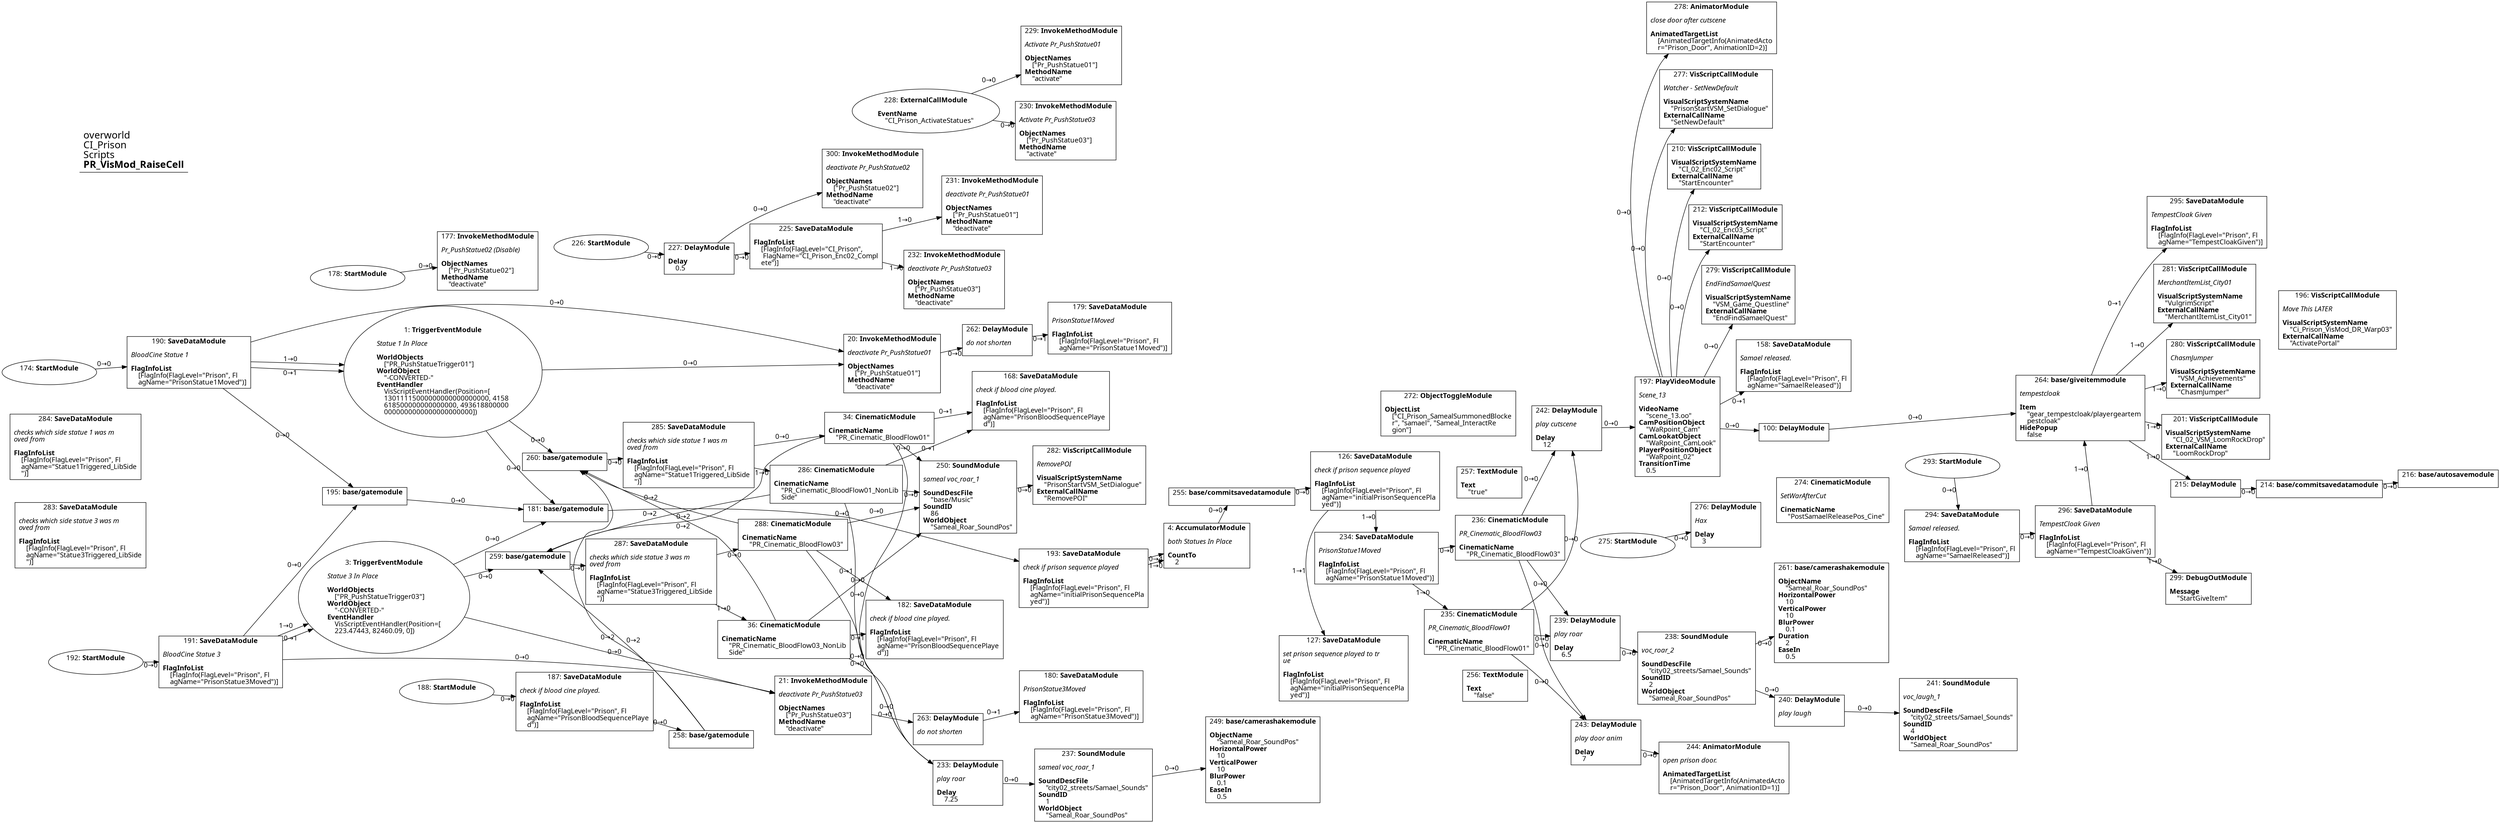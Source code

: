 digraph {
    layout = fdp;
    overlap = prism;
    sep = "+16";
    splines = spline;

    node [ shape = box ];

    graph [ fontname = "Segoe UI" ];
    node [ fontname = "Segoe UI" ];
    edge [ fontname = "Segoe UI" ];

    1 [ label = <1: <b>TriggerEventModule</b><br/><br/><i>Statue 1 In Place<br align="left"/></i><br align="left"/><b>WorldObjects</b><br align="left"/>    [&quot;PR_PushStatueTrigger01&quot;]<br align="left"/><b>WorldObject</b><br align="left"/>    &quot;-CONVERTED-&quot;<br align="left"/><b>EventHandler</b><br align="left"/>    VisScriptEventHandler(Position=[<br align="left"/>    13011115000000000000000000, 4158<br align="left"/>    618500000000000000, 493618800000<br align="left"/>    0000000000000000000000])<br align="left"/>> ];
    1 [ shape = oval ]
    1 [ pos = "-1.9610001,-0.089!" ];
    1 -> 20 [ label = "0→0" ];
    1 -> 181 [ label = "0→0" ];
    1 -> 260 [ label = "0→0" ];

    3 [ label = <3: <b>TriggerEventModule</b><br/><br/><i>Statue 3 In Place<br align="left"/></i><br align="left"/><b>WorldObjects</b><br align="left"/>    [&quot;PR_PushStatueTrigger03&quot;]<br align="left"/><b>WorldObject</b><br align="left"/>    &quot;-CONVERTED-&quot;<br align="left"/><b>EventHandler</b><br align="left"/>    VisScriptEventHandler(Position=[<br align="left"/>    223.47443, 82460.09, 0])<br align="left"/>> ];
    3 [ shape = oval ]
    3 [ pos = "-1.9720001,-0.47700003!" ];
    3 -> 21 [ label = "0→0" ];
    3 -> 181 [ label = "0→0" ];
    3 -> 259 [ label = "0→0" ];

    4 [ label = <4: <b>AccumulatorModule</b><br/><br/><i>both Statues In Place<br align="left"/></i><br align="left"/><b>CountTo</b><br align="left"/>    2<br align="left"/>> ];
    4 [ pos = "0.09900001,-0.36!" ];
    4 -> 255 [ label = "0→0" ];

    20 [ label = <20: <b>InvokeMethodModule</b><br/><br/><i>deactivate Pr_PushStatue01<br align="left"/></i><br align="left"/><b>ObjectNames</b><br align="left"/>    [&quot;Pr_PushStatue01&quot;]<br align="left"/><b>MethodName</b><br align="left"/>    &quot;deactivate&quot;<br align="left"/>> ];
    20 [ pos = "-0.684,-0.013!" ];
    20 -> 262 [ label = "0→0" ];

    21 [ label = <21: <b>InvokeMethodModule</b><br/><br/><i>deactivate Pr_PushStatue03<br align="left"/></i><br align="left"/><b>ObjectNames</b><br align="left"/>    [&quot;Pr_PushStatue03&quot;]<br align="left"/><b>MethodName</b><br align="left"/>    &quot;deactivate&quot;<br align="left"/>> ];
    21 [ pos = "-0.68100005,-0.63600004!" ];
    21 -> 263 [ label = "0→0" ];

    34 [ label = <34: <b>CinematicModule</b><br/><br/><b>CinematicName</b><br align="left"/>    &quot;PR_Cinematic_BloodFlow01&quot;<br align="left"/>> ];
    34 [ pos = "-0.90200007,-0.11000001!" ];
    34 -> 168 [ label = "0→1" ];
    34 -> 233 [ label = "0→0" ];
    34 -> 250 [ label = "0→0" ];
    34 -> 259 [ label = "0→2" ];

    36 [ label = <36: <b>CinematicModule</b><br/><br/><b>CinematicName</b><br align="left"/>    &quot;PR_Cinematic_BloodFlow03_NonLib<br align="left"/>    Side&quot;<br align="left"/>> ];
    36 [ pos = "-0.901,-0.53400004!" ];
    36 -> 182 [ label = "0→1" ];
    36 -> 233 [ label = "0→0" ];
    36 -> 250 [ label = "0→0" ];
    36 -> 260 [ label = "0→2" ];

    100 [ label = <100: <b>DelayModule</b><br/><br/>> ];
    100 [ pos = "1.8050001,-0.07300001!" ];
    100 -> 264 [ label = "0→0" ];

    126 [ label = <126: <b>SaveDataModule</b><br/><br/><i>check if prison sequence played<br align="left"/></i><br align="left"/><b>FlagInfoList</b><br align="left"/>    [FlagInfo(FlagLevel=&quot;Prison&quot;, Fl<br align="left"/>    agName=&quot;initialPrisonSequencePla<br align="left"/>    yed&quot;)]<br align="left"/>> ];
    126 [ pos = "0.517,-0.36!" ];
    126 -> 127 [ label = "1→1" ];
    126 -> 234 [ label = "1→0" ];

    127 [ label = <127: <b>SaveDataModule</b><br/><br/><i>set prison sequence played to tr<br align="left"/>ue<br align="left"/></i><br align="left"/><b>FlagInfoList</b><br align="left"/>    [FlagInfo(FlagLevel=&quot;Prison&quot;, Fl<br align="left"/>    agName=&quot;initialPrisonSequencePla<br align="left"/>    yed&quot;)]<br align="left"/>> ];
    127 [ pos = "0.754,-0.565!" ];

    158 [ label = <158: <b>SaveDataModule</b><br/><br/><i>Samael released.<br align="left"/></i><br align="left"/><b>FlagInfoList</b><br align="left"/>    [FlagInfo(FlagLevel=&quot;Prison&quot;, Fl<br align="left"/>    agName=&quot;SamaelReleased&quot;)]<br align="left"/>> ];
    158 [ pos = "1.8030001,0.085!" ];

    168 [ label = <168: <b>SaveDataModule</b><br/><br/><i>check if blood cine played.<br align="left"/></i><br align="left"/><b>FlagInfoList</b><br align="left"/>    [FlagInfo(FlagLevel=&quot;Prison&quot;, Fl<br align="left"/>    agName=&quot;PrisonBloodSequencePlaye<br align="left"/>    d&quot;)]<br align="left"/>> ];
    168 [ pos = "-0.316,-0.14400001!" ];

    174 [ label = <174: <b>StartModule</b><br/><br/>> ];
    174 [ shape = oval ]
    174 [ pos = "-2.6200001,-0.014!" ];
    174 -> 190 [ label = "0→0" ];

    177 [ label = <177: <b>InvokeMethodModule</b><br/><br/><i>Pr_PushStatue02 (Disable)<br align="left"/></i><br align="left"/><b>ObjectNames</b><br align="left"/>    [&quot;Pr_PushStatue02&quot;]<br align="left"/><b>MethodName</b><br align="left"/>    &quot;deactivate&quot;<br align="left"/>> ];
    177 [ pos = "-1.4870001,0.268!" ];

    178 [ label = <178: <b>StartModule</b><br/><br/>> ];
    178 [ shape = oval ]
    178 [ pos = "-1.6610001,0.268!" ];
    178 -> 177 [ label = "0→0" ];

    179 [ label = <179: <b>SaveDataModule</b><br/><br/><i>PrisonStatue1Moved<br align="left"/></i><br align="left"/><b>FlagInfoList</b><br align="left"/>    [FlagInfo(FlagLevel=&quot;Prison&quot;, Fl<br align="left"/>    agName=&quot;PrisonStatue1Moved&quot;)]<br align="left"/>> ];
    179 [ pos = "-0.24700001,0.010000001!" ];

    180 [ label = <180: <b>SaveDataModule</b><br/><br/><i>PrisonStatue3Moved<br align="left"/></i><br align="left"/><b>FlagInfoList</b><br align="left"/>    [FlagInfo(FlagLevel=&quot;Prison&quot;, Fl<br align="left"/>    agName=&quot;PrisonStatue3Moved&quot;)]<br align="left"/>> ];
    180 [ pos = "-0.20500001,-0.61300004!" ];

    181 [ label = <181: <b>base/gatemodule</b><br/><br/>> ];
    181 [ pos = "-1.58,-0.36600003!" ];
    181 -> 193 [ label = "0→0" ];

    182 [ label = <182: <b>SaveDataModule</b><br/><br/><i>check if blood cine played.<br align="left"/></i><br align="left"/><b>FlagInfoList</b><br align="left"/>    [FlagInfo(FlagLevel=&quot;Prison&quot;, Fl<br align="left"/>    agName=&quot;PrisonBloodSequencePlaye<br align="left"/>    d&quot;)]<br align="left"/>> ];
    182 [ pos = "-0.323,-0.45400003!" ];

    187 [ label = <187: <b>SaveDataModule</b><br/><br/><i>check if blood cine played.<br align="left"/></i><br align="left"/><b>FlagInfoList</b><br align="left"/>    [FlagInfo(FlagLevel=&quot;Prison&quot;, Fl<br align="left"/>    agName=&quot;PrisonBloodSequencePlaye<br align="left"/>    d&quot;)]<br align="left"/>> ];
    187 [ pos = "-1.7680001,-0.75600004!" ];
    187 -> 258 [ label = "0→0" ];

    188 [ label = <188: <b>StartModule</b><br/><br/>> ];
    188 [ shape = oval ]
    188 [ pos = "-1.9710001,-0.75600004!" ];
    188 -> 187 [ label = "0→0" ];

    190 [ label = <190: <b>SaveDataModule</b><br/><br/><i>BloodCine Statue 1<br align="left"/></i><br align="left"/><b>FlagInfoList</b><br align="left"/>    [FlagInfo(FlagLevel=&quot;Prison&quot;, Fl<br align="left"/>    agName=&quot;PrisonStatue1Moved&quot;)]<br align="left"/>> ];
    190 [ pos = "-2.319,-0.014!" ];
    190 -> 20 [ label = "0→0" ];
    190 -> 1 [ label = "1→0" ];
    190 -> 1 [ label = "0→1" ];
    190 -> 195 [ label = "0→0" ];

    191 [ label = <191: <b>SaveDataModule</b><br/><br/><i>BloodCine Statue 3<br align="left"/></i><br align="left"/><b>FlagInfoList</b><br align="left"/>    [FlagInfo(FlagLevel=&quot;Prison&quot;, Fl<br align="left"/>    agName=&quot;PrisonStatue3Moved&quot;)]<br align="left"/>> ];
    191 [ pos = "-2.306,-0.63600004!" ];
    191 -> 21 [ label = "0→0" ];
    191 -> 3 [ label = "1→0" ];
    191 -> 3 [ label = "0→1" ];
    191 -> 195 [ label = "0→0" ];

    192 [ label = <192: <b>StartModule</b><br/><br/>> ];
    192 [ shape = oval ]
    192 [ pos = "-2.6100001,-0.63600004!" ];
    192 -> 191 [ label = "0→0" ];

    193 [ label = <193: <b>SaveDataModule</b><br/><br/><i>check if prison sequence played<br align="left"/></i><br align="left"/><b>FlagInfoList</b><br align="left"/>    [FlagInfo(FlagLevel=&quot;Prison&quot;, Fl<br align="left"/>    agName=&quot;initialPrisonSequencePla<br align="left"/>    yed&quot;)]<br align="left"/>> ];
    193 [ pos = "-0.13700001,-0.36600003!" ];
    193 -> 4 [ label = "0→4" ];
    193 -> 4 [ label = "1→0" ];

    195 [ label = <195: <b>base/gatemodule</b><br/><br/>> ];
    195 [ pos = "-2.071,-0.326!" ];
    195 -> 181 [ label = "0→0" ];

    196 [ label = <196: <b>VisScriptCallModule</b><br/><br/><i>Move This LATER<br align="left"/></i><br align="left"/><b>VisualScriptSystemName</b><br align="left"/>    &quot;Ci_Prison_VisMod_DR_Warp03&quot;<br align="left"/><b>ExternalCallName</b><br align="left"/>    &quot;ActivatePortal&quot;<br align="left"/>> ];
    196 [ pos = "2.9290001,0.05!" ];

    197 [ label = <197: <b>PlayVideoModule</b><br/><br/><i>Scene_13<br align="left"/></i><br align="left"/><b>VideoName</b><br align="left"/>    &quot;scene_13.oo&quot;<br align="left"/><b>CamPositionObject</b><br align="left"/>    &quot;WaRpoint_Cam&quot;<br align="left"/><b>CamLookatObject</b><br align="left"/>    &quot;WaRpoint_CamLook&quot;<br align="left"/><b>PlayerPositionObject</b><br align="left"/>    &quot;WaRpoint_02&quot;<br align="left"/><b>TransitionTime</b><br align="left"/>    0.5<br align="left"/>> ];
    197 [ pos = "1.531,-0.07300001!" ];
    197 -> 100 [ label = "0→0" ];
    197 -> 210 [ label = "0→0" ];
    197 -> 212 [ label = "0→0" ];
    197 -> 277 [ label = "0→0" ];
    197 -> 278 [ label = "0→0" ];
    197 -> 279 [ label = "0→0" ];
    197 -> 158 [ label = "0→1" ];

    201 [ label = <201: <b>VisScriptCallModule</b><br/><br/><b>VisualScriptSystemName</b><br align="left"/>    &quot;CI_02_VSM_LoomRockDrop&quot;<br align="left"/><b>ExternalCallName</b><br align="left"/>    &quot;LoomRockDrop&quot;<br align="left"/>> ];
    201 [ pos = "2.6950002,-0.096!" ];

    210 [ label = <210: <b>VisScriptCallModule</b><br/><br/><b>VisualScriptSystemName</b><br align="left"/>    &quot;CI_02_Enc02_Script&quot;<br align="left"/><b>ExternalCallName</b><br align="left"/>    &quot;StartEncounter&quot;<br align="left"/>> ];
    210 [ pos = "1.8010001,0.33400002!" ];

    212 [ label = <212: <b>VisScriptCallModule</b><br/><br/><b>VisualScriptSystemName</b><br align="left"/>    &quot;CI_02_Enc03_Script&quot;<br align="left"/><b>ExternalCallName</b><br align="left"/>    &quot;StartEncounter&quot;<br align="left"/>> ];
    212 [ pos = "1.8000001,0.26200002!" ];

    214 [ label = <214: <b>base/commitsavedatamodule</b><br/><br/>> ];
    214 [ pos = "2.858,-0.185!" ];
    214 -> 216 [ label = "0→0" ];

    215 [ label = <215: <b>DelayModule</b><br/><br/>> ];
    215 [ pos = "2.6920002,-0.185!" ];
    215 -> 214 [ label = "0→0" ];

    216 [ label = <216: <b>base/autosavemodule</b><br/><br/>> ];
    216 [ pos = "3.1030002,-0.185!" ];

    225 [ label = <225: <b>SaveDataModule</b><br/><br/><b>FlagInfoList</b><br align="left"/>    [FlagInfo(FlagLevel=&quot;CI_Prison&quot;,<br align="left"/>     FlagName=&quot;CI_Prison_Enc02_Compl<br align="left"/>    ete&quot;)]<br align="left"/>> ];
    225 [ pos = "-0.85600007,0.29900002!" ];
    225 -> 231 [ label = "1→0" ];
    225 -> 232 [ label = "1→0" ];

    226 [ label = <226: <b>StartModule</b><br/><br/>> ];
    226 [ shape = oval ]
    226 [ pos = "-1.2080001,0.29900002!" ];
    226 -> 227 [ label = "0→0" ];

    227 [ label = <227: <b>DelayModule</b><br/><br/><b>Delay</b><br align="left"/>    0.5<br align="left"/>> ];
    227 [ pos = "-1.044,0.29900002!" ];
    227 -> 225 [ label = "0→0" ];
    227 -> 300 [ label = "0→0" ];

    228 [ label = <228: <b>ExternalCallModule</b><br/><br/><b>EventName</b><br align="left"/>    &quot;CI_Prison_ActivateStatues&quot;<br align="left"/>> ];
    228 [ shape = oval ]
    228 [ pos = "-0.89500004,0.669!" ];
    228 -> 229 [ label = "0→0" ];
    228 -> 230 [ label = "0→0" ];

    229 [ label = <229: <b>InvokeMethodModule</b><br/><br/><i>Activate Pr_PushStatue01<br align="left"/></i><br align="left"/><b>ObjectNames</b><br align="left"/>    [&quot;Pr_PushStatue01&quot;]<br align="left"/><b>MethodName</b><br align="left"/>    &quot;activate&quot;<br align="left"/>> ];
    229 [ pos = "-0.54200006,0.768!" ];

    230 [ label = <230: <b>InvokeMethodModule</b><br/><br/><i>Activate Pr_PushStatue03<br align="left"/></i><br align="left"/><b>ObjectNames</b><br align="left"/>    [&quot;Pr_PushStatue03&quot;]<br align="left"/><b>MethodName</b><br align="left"/>    &quot;activate&quot;<br align="left"/>> ];
    230 [ pos = "-0.544,0.59900004!" ];

    231 [ label = <231: <b>InvokeMethodModule</b><br/><br/><i>deactivate Pr_PushStatue01<br align="left"/></i><br align="left"/><b>ObjectNames</b><br align="left"/>    [&quot;Pr_PushStatue01&quot;]<br align="left"/><b>MethodName</b><br align="left"/>    &quot;deactivate&quot;<br align="left"/>> ];
    231 [ pos = "-0.58100003,0.36900002!" ];

    232 [ label = <232: <b>InvokeMethodModule</b><br/><br/><i>deactivate Pr_PushStatue03<br align="left"/></i><br align="left"/><b>ObjectNames</b><br align="left"/>    [&quot;Pr_PushStatue03&quot;]<br align="left"/><b>MethodName</b><br align="left"/>    &quot;deactivate&quot;<br align="left"/>> ];
    232 [ pos = "-0.58100003,0.192!" ];

    233 [ label = <233: <b>DelayModule</b><br/><br/><i>play roar<br align="left"/></i><br align="left"/><b>Delay</b><br align="left"/>    7.25<br align="left"/>> ];
    233 [ pos = "-0.286,-0.822!" ];
    233 -> 237 [ label = "0→0" ];

    234 [ label = <234: <b>SaveDataModule</b><br/><br/><i>PrisonStatue1Moved<br align="left"/></i><br align="left"/><b>FlagInfoList</b><br align="left"/>    [FlagInfo(FlagLevel=&quot;Prison&quot;, Fl<br align="left"/>    agName=&quot;PrisonStatue1Moved&quot;)]<br align="left"/>> ];
    234 [ pos = "0.74100006,-0.38300002!" ];
    234 -> 236 [ label = "0→0" ];
    234 -> 235 [ label = "1→0" ];

    235 [ label = <235: <b>CinematicModule</b><br/><br/><i>PR_Cinematic_BloodFlow01<br align="left"/></i><br align="left"/><b>CinematicName</b><br align="left"/>    &quot;PR_Cinematic_BloodFlow01&quot;<br align="left"/>> ];
    235 [ pos = "0.98600006,-0.47700003!" ];
    235 -> 239 [ label = "0→0" ];
    235 -> 242 [ label = "0→0" ];
    235 -> 243 [ label = "0→0" ];

    236 [ label = <236: <b>CinematicModule</b><br/><br/><i>PR_Cinematic_BloodFlow03<br align="left"/></i><br align="left"/><b>CinematicName</b><br align="left"/>    &quot;PR_Cinematic_BloodFlow03&quot;<br align="left"/>> ];
    236 [ pos = "0.98700005,-0.30800003!" ];
    236 -> 239 [ label = "0→0" ];
    236 -> 242 [ label = "0→0" ];
    236 -> 243 [ label = "0→0" ];

    237 [ label = <237: <b>SoundModule</b><br/><br/><i>sameal voc_roar_1<br align="left"/></i><br align="left"/><b>SoundDescFile</b><br align="left"/>    &quot;city02_streets/Samael_Sounds&quot;<br align="left"/><b>SoundID</b><br align="left"/>    1<br align="left"/><b>WorldObject</b><br align="left"/>    &quot;Sameal_Roar_SoundPos&quot;<br align="left"/>> ];
    237 [ pos = "-0.13100001,-0.822!" ];
    237 -> 249 [ label = "0→0" ];

    238 [ label = <238: <b>SoundModule</b><br/><br/><i>voc_roar_2<br align="left"/></i><br align="left"/><b>SoundDescFile</b><br align="left"/>    &quot;city02_streets/Samael_Sounds&quot;<br align="left"/><b>SoundID</b><br align="left"/>    2<br align="left"/><b>WorldObject</b><br align="left"/>    &quot;Sameal_Roar_SoundPos&quot;<br align="left"/>> ];
    238 [ pos = "1.4350001,-0.441!" ];
    238 -> 240 [ label = "0→0" ];
    238 -> 261 [ label = "0→0" ];

    239 [ label = <239: <b>DelayModule</b><br/><br/><i>play roar<br align="left"/></i><br align="left"/><b>Delay</b><br align="left"/>    6.5<br align="left"/>> ];
    239 [ pos = "1.2850001,-0.441!" ];
    239 -> 238 [ label = "0→0" ];

    240 [ label = <240: <b>DelayModule</b><br/><br/><i>play laugh<br align="left"/></i><br align="left"/>> ];
    240 [ pos = "1.636,-0.441!" ];
    240 -> 241 [ label = "0→0" ];

    241 [ label = <241: <b>SoundModule</b><br/><br/><i>voc_laugh_1<br align="left"/></i><br align="left"/><b>SoundDescFile</b><br align="left"/>    &quot;city02_streets/Samael_Sounds&quot;<br align="left"/><b>SoundID</b><br align="left"/>    4<br align="left"/><b>WorldObject</b><br align="left"/>    &quot;Sameal_Roar_SoundPos&quot;<br align="left"/>> ];
    241 [ pos = "1.784,-0.441!" ];

    242 [ label = <242: <b>DelayModule</b><br/><br/><i>play cutscene<br align="left"/></i><br align="left"/><b>Delay</b><br align="left"/>    12<br align="left"/>> ];
    242 [ pos = "1.2980001,-0.07300001!" ];
    242 -> 197 [ label = "0→0" ];

    243 [ label = <243: <b>DelayModule</b><br/><br/><i>play door anim<br align="left"/></i><br align="left"/><b>Delay</b><br align="left"/>    7<br align="left"/>> ];
    243 [ pos = "1.2980001,-0.646!" ];
    243 -> 244 [ label = "0→0" ];

    244 [ label = <244: <b>AnimatorModule</b><br/><br/><i>open prison door.<br align="left"/></i><br align="left"/><b>AnimatedTargetList</b><br align="left"/>    [AnimatedTargetInfo(AnimatedActo<br align="left"/>    r=&quot;Prison_Door&quot;, AnimationID=1)]<br align="left"/>> ];
    244 [ pos = "1.457,-0.646!" ];

    249 [ label = <249: <b>base/camerashakemodule</b><br/><br/><b>ObjectName</b><br align="left"/>    &quot;Sameal_Roar_SoundPos&quot;<br align="left"/><b>HorizontalPower</b><br align="left"/>    10<br align="left"/><b>VerticalPower</b><br align="left"/>    10<br align="left"/><b>BlurPower</b><br align="left"/>    0.1<br align="left"/><b>EaseIn</b><br align="left"/>    0.5<br align="left"/>> ];
    249 [ pos = "0.061000004,-0.822!" ];

    250 [ label = <250: <b>SoundModule</b><br/><br/><i>sameal voc_roar_1<br align="left"/></i><br align="left"/><b>SoundDescFile</b><br align="left"/>    &quot;base/Music&quot;<br align="left"/><b>SoundID</b><br align="left"/>    86<br align="left"/><b>WorldObject</b><br align="left"/>    &quot;Sameal_Roar_SoundPos&quot;<br align="left"/>> ];
    250 [ pos = "-0.34300002,-0.289!" ];
    250 -> 282 [ label = "0→0" ];

    255 [ label = <255: <b>base/commitsavedatamodule</b><br/><br/>> ];
    255 [ pos = "0.30900002,-0.36!" ];
    255 -> 126 [ label = "0→0" ];

    256 [ label = <256: <b>TextModule</b><br/><br/><b>Text</b><br align="left"/>    &quot;false&quot;<br align="left"/>> ];
    256 [ pos = "0.98800004,-0.60200006!" ];

    257 [ label = <257: <b>TextModule</b><br/><br/><b>Text</b><br align="left"/>    &quot;true&quot;<br align="left"/>> ];
    257 [ pos = "0.98700005,-0.216!" ];

    258 [ label = <258: <b>base/gatemodule</b><br/><br/>> ];
    258 [ pos = "-1.5380001,-0.75600004!" ];
    258 -> 259 [ label = "0→2" ];
    258 -> 260 [ label = "0→2" ];

    259 [ label = <259: <b>base/gatemodule</b><br/><br/>> ];
    259 [ pos = "-1.36,-0.476!" ];
    259 -> 287 [ label = "0→0" ];

    260 [ label = <260: <b>base/gatemodule</b><br/><br/>> ];
    260 [ pos = "-1.3610001,-0.16600001!" ];
    260 -> 285 [ label = "0→0" ];

    261 [ label = <261: <b>base/camerashakemodule</b><br/><br/><b>ObjectName</b><br align="left"/>    &quot;Sameal_Roar_SoundPos&quot;<br align="left"/><b>HorizontalPower</b><br align="left"/>    10<br align="left"/><b>VerticalPower</b><br align="left"/>    10<br align="left"/><b>BlurPower</b><br align="left"/>    0.1<br align="left"/><b>Duration</b><br align="left"/>    2<br align="left"/><b>EaseIn</b><br align="left"/>    0.5<br align="left"/>> ];
    261 [ pos = "1.651,-0.33800003!" ];

    262 [ label = <262: <b>DelayModule</b><br/><br/><i>do not shorten<br align="left"/></i><br align="left"/>> ];
    262 [ pos = "-0.46300003,-0.013!" ];
    262 -> 179 [ label = "0→1" ];

    263 [ label = <263: <b>DelayModule</b><br/><br/><i>do not shorten<br align="left"/></i><br align="left"/>> ];
    263 [ pos = "-0.349,-0.63600004!" ];
    263 -> 180 [ label = "0→1" ];

    264 [ label = <264: <b>base/giveitemmodule</b><br/><br/><i>tempestcloak<br align="left"/></i><br align="left"/><b>Item</b><br align="left"/>    &quot;gear_tempestcloak/playergeartem<br align="left"/>    pestcloak&quot;<br align="left"/><b>HidePopup</b><br align="left"/>    false<br align="left"/>> ];
    264 [ pos = "2.456,-0.07300001!" ];
    264 -> 201 [ label = "1→0" ];
    264 -> 280 [ label = "1→0" ];
    264 -> 281 [ label = "1→0" ];
    264 -> 215 [ label = "1→0" ];
    264 -> 295 [ label = "0→1" ];

    272 [ label = <272: <b>ObjectToggleModule</b><br/><br/><b>ObjectList</b><br align="left"/>    [&quot;CI_Prison_SamealSummonedBlocke<br align="left"/>    r&quot;, &quot;samael&quot;, &quot;Sameal_InteractRe<br align="left"/>    gion&quot;]<br align="left"/>> ];
    272 [ pos = "0.72400004,-0.019000001!" ];

    274 [ label = <274: <b>CinematicModule</b><br/><br/><i>SetWarAfterCut<br align="left"/></i><br align="left"/><b>CinematicName</b><br align="left"/>    &quot;PostSamaelReleasePos_Cine&quot;<br align="left"/>> ];
    274 [ pos = "1.641,-0.209!" ];

    275 [ label = <275: <b>StartModule</b><br/><br/>> ];
    275 [ shape = oval ]
    275 [ pos = "1.2750001,-0.293!" ];
    275 -> 276 [ label = "0→0" ];

    276 [ label = <276: <b>DelayModule</b><br/><br/><i>Hax<br align="left"/></i><br align="left"/><b>Delay</b><br align="left"/>    3<br align="left"/>> ];
    276 [ pos = "1.4610001,-0.24800001!" ];

    277 [ label = <277: <b>VisScriptCallModule</b><br/><br/><i>Watcher - SetNewDefault<br align="left"/></i><br align="left"/><b>VisualScriptSystemName</b><br align="left"/>    &quot;PrisonStartVSM_SetDialogue&quot;<br align="left"/><b>ExternalCallName</b><br align="left"/>    &quot;SetNewDefault&quot;<br align="left"/>> ];
    277 [ pos = "1.802,0.407!" ];

    278 [ label = <278: <b>AnimatorModule</b><br/><br/><i>close door after cutscene<br align="left"/></i><br align="left"/><b>AnimatedTargetList</b><br align="left"/>    [AnimatedTargetInfo(AnimatedActo<br align="left"/>    r=&quot;Prison_Door&quot;, AnimationID=2)]<br align="left"/>> ];
    278 [ pos = "1.8010001,0.537!" ];

    279 [ label = <279: <b>VisScriptCallModule</b><br/><br/><i>EndFindSamaelQuest<br align="left"/></i><br align="left"/><b>VisualScriptSystemName</b><br align="left"/>    &quot;VSM_Game_Questline&quot;<br align="left"/><b>ExternalCallName</b><br align="left"/>    &quot;EndFindSamaelQuest&quot;<br align="left"/>> ];
    279 [ pos = "1.8000001,0.18100001!" ];

    280 [ label = <280: <b>VisScriptCallModule</b><br/><br/><i>ChasmJumper<br align="left"/></i><br align="left"/><b>VisualScriptSystemName</b><br align="left"/>    &quot;VSM_Achievements&quot;<br align="left"/><b>ExternalCallName</b><br align="left"/>    &quot;ChasmJumper&quot;<br align="left"/>> ];
    280 [ pos = "2.693,-0.025!" ];

    281 [ label = <281: <b>VisScriptCallModule</b><br/><br/><i>MerchantItemList_City01<br align="left"/></i><br align="left"/><b>VisualScriptSystemName</b><br align="left"/>    &quot;VulgrimScript&quot;<br align="left"/><b>ExternalCallName</b><br align="left"/>    &quot;MerchantItemList_City01&quot;<br align="left"/>> ];
    281 [ pos = "2.693,0.057000004!" ];

    282 [ label = <282: <b>VisScriptCallModule</b><br/><br/><i>RemovePOI<br align="left"/></i><br align="left"/><b>VisualScriptSystemName</b><br align="left"/>    &quot;PrisonStartVSM_SetDialogue&quot;<br align="left"/><b>ExternalCallName</b><br align="left"/>    &quot;RemovePOI&quot;<br align="left"/>> ];
    282 [ pos = "-0.163,-0.289!" ];

    283 [ label = <283: <b>SaveDataModule</b><br/><br/><i>checks which side statue 3 was m<br align="left"/>oved from<br align="left"/></i><br align="left"/><b>FlagInfoList</b><br align="left"/>    [FlagInfo(FlagLevel=&quot;Prison&quot;, Fl<br align="left"/>    agName=&quot;Statue3Triggered_LibSide<br align="left"/>    &quot;)]<br align="left"/>> ];
    283 [ pos = "-2.582,-0.38700002!" ];

    284 [ label = <284: <b>SaveDataModule</b><br/><br/><i>checks which side statue 1 was m<br align="left"/>oved from<br align="left"/></i><br align="left"/><b>FlagInfoList</b><br align="left"/>    [FlagInfo(FlagLevel=&quot;Prison&quot;, Fl<br align="left"/>    agName=&quot;Statue1Triggered_LibSide<br align="left"/>    &quot;)]<br align="left"/>> ];
    284 [ pos = "-2.581,-0.23200001!" ];

    285 [ label = <285: <b>SaveDataModule</b><br/><br/><i>checks which side statue 1 was m<br align="left"/>oved from<br align="left"/></i><br align="left"/><b>FlagInfoList</b><br align="left"/>    [FlagInfo(FlagLevel=&quot;Prison&quot;, Fl<br align="left"/>    agName=&quot;Statue1Triggered_LibSide<br align="left"/>    &quot;)]<br align="left"/>> ];
    285 [ pos = "-1.169,-0.16600001!" ];
    285 -> 34 [ label = "0→0" ];
    285 -> 286 [ label = "1→0" ];

    286 [ label = <286: <b>CinematicModule</b><br/><br/><b>CinematicName</b><br align="left"/>    &quot;PR_Cinematic_BloodFlow01_NonLib<br align="left"/>    Side&quot;<br align="left"/>> ];
    286 [ pos = "-0.90200007,-0.23300001!" ];
    286 -> 168 [ label = "0→1" ];
    286 -> 233 [ label = "0→0" ];
    286 -> 250 [ label = "0→0" ];
    286 -> 259 [ label = "0→2" ];

    287 [ label = <287: <b>SaveDataModule</b><br/><br/><i>checks which side statue 3 was m<br align="left"/>oved from<br align="left"/></i><br align="left"/><b>FlagInfoList</b><br align="left"/>    [FlagInfo(FlagLevel=&quot;Prison&quot;, Fl<br align="left"/>    agName=&quot;Statue3Triggered_LibSide<br align="left"/>    &quot;)]<br align="left"/>> ];
    287 [ pos = "-1.1650001,-0.476!" ];
    287 -> 288 [ label = "0→0" ];
    287 -> 36 [ label = "1→0" ];

    288 [ label = <288: <b>CinematicModule</b><br/><br/><b>CinematicName</b><br align="left"/>    &quot;PR_Cinematic_BloodFlow03&quot;<br align="left"/>> ];
    288 [ pos = "-0.90200007,-0.411!" ];
    288 -> 182 [ label = "0→1" ];
    288 -> 233 [ label = "0→0" ];
    288 -> 250 [ label = "0→0" ];
    288 -> 260 [ label = "0→2" ];

    293 [ label = <293: <b>StartModule</b><br/><br/>> ];
    293 [ shape = oval ]
    293 [ pos = "1.9560001,-0.15400001!" ];
    293 -> 294 [ label = "0→0" ];

    294 [ label = <294: <b>SaveDataModule</b><br/><br/><i>Samael released.<br align="left"/></i><br align="left"/><b>FlagInfoList</b><br align="left"/>    [FlagInfo(FlagLevel=&quot;Prison&quot;, Fl<br align="left"/>    agName=&quot;SamaelReleased&quot;)]<br align="left"/>> ];
    294 [ pos = "2.0900002,-0.26500002!" ];
    294 -> 296 [ label = "0→0" ];

    295 [ label = <295: <b>SaveDataModule</b><br/><br/><i>TempestCloak Given<br align="left"/></i><br align="left"/><b>FlagInfoList</b><br align="left"/>    [FlagInfo(FlagLevel=&quot;Prison&quot;, Fl<br align="left"/>    agName=&quot;TempestCloakGiven&quot;)]<br align="left"/>> ];
    295 [ pos = "2.693,0.21900001!" ];

    296 [ label = <296: <b>SaveDataModule</b><br/><br/><i>TempestCloak Given<br align="left"/></i><br align="left"/><b>FlagInfoList</b><br align="left"/>    [FlagInfo(FlagLevel=&quot;Prison&quot;, Fl<br align="left"/>    agName=&quot;TempestCloakGiven&quot;)]<br align="left"/>> ];
    296 [ pos = "2.288,-0.26500002!" ];
    296 -> 264 [ label = "1→0" ];
    296 -> 299 [ label = "1→0" ];

    299 [ label = <299: <b>DebugOutModule</b><br/><br/><b>Message</b><br align="left"/>    &quot;StartGiveItem&quot;<br align="left"/>> ];
    299 [ pos = "2.506,-0.416!" ];

    300 [ label = <300: <b>InvokeMethodModule</b><br/><br/><i>deactivate Pr_PushStatue02<br align="left"/></i><br align="left"/><b>ObjectNames</b><br align="left"/>    [&quot;Pr_PushStatue02&quot;]<br align="left"/><b>MethodName</b><br align="left"/>    &quot;deactivate&quot;<br align="left"/>> ];
    300 [ pos = "-0.83000004,0.47200003!" ];

    title [ pos = "-2.621,0.76900005!" ];
    title [ shape = underline ];
    title [ label = <<font point-size="20">overworld<br align="left"/>CI_Prison<br align="left"/>Scripts<br align="left"/><b>PR_VisMod_RaiseCell</b><br align="left"/></font>> ];
}
